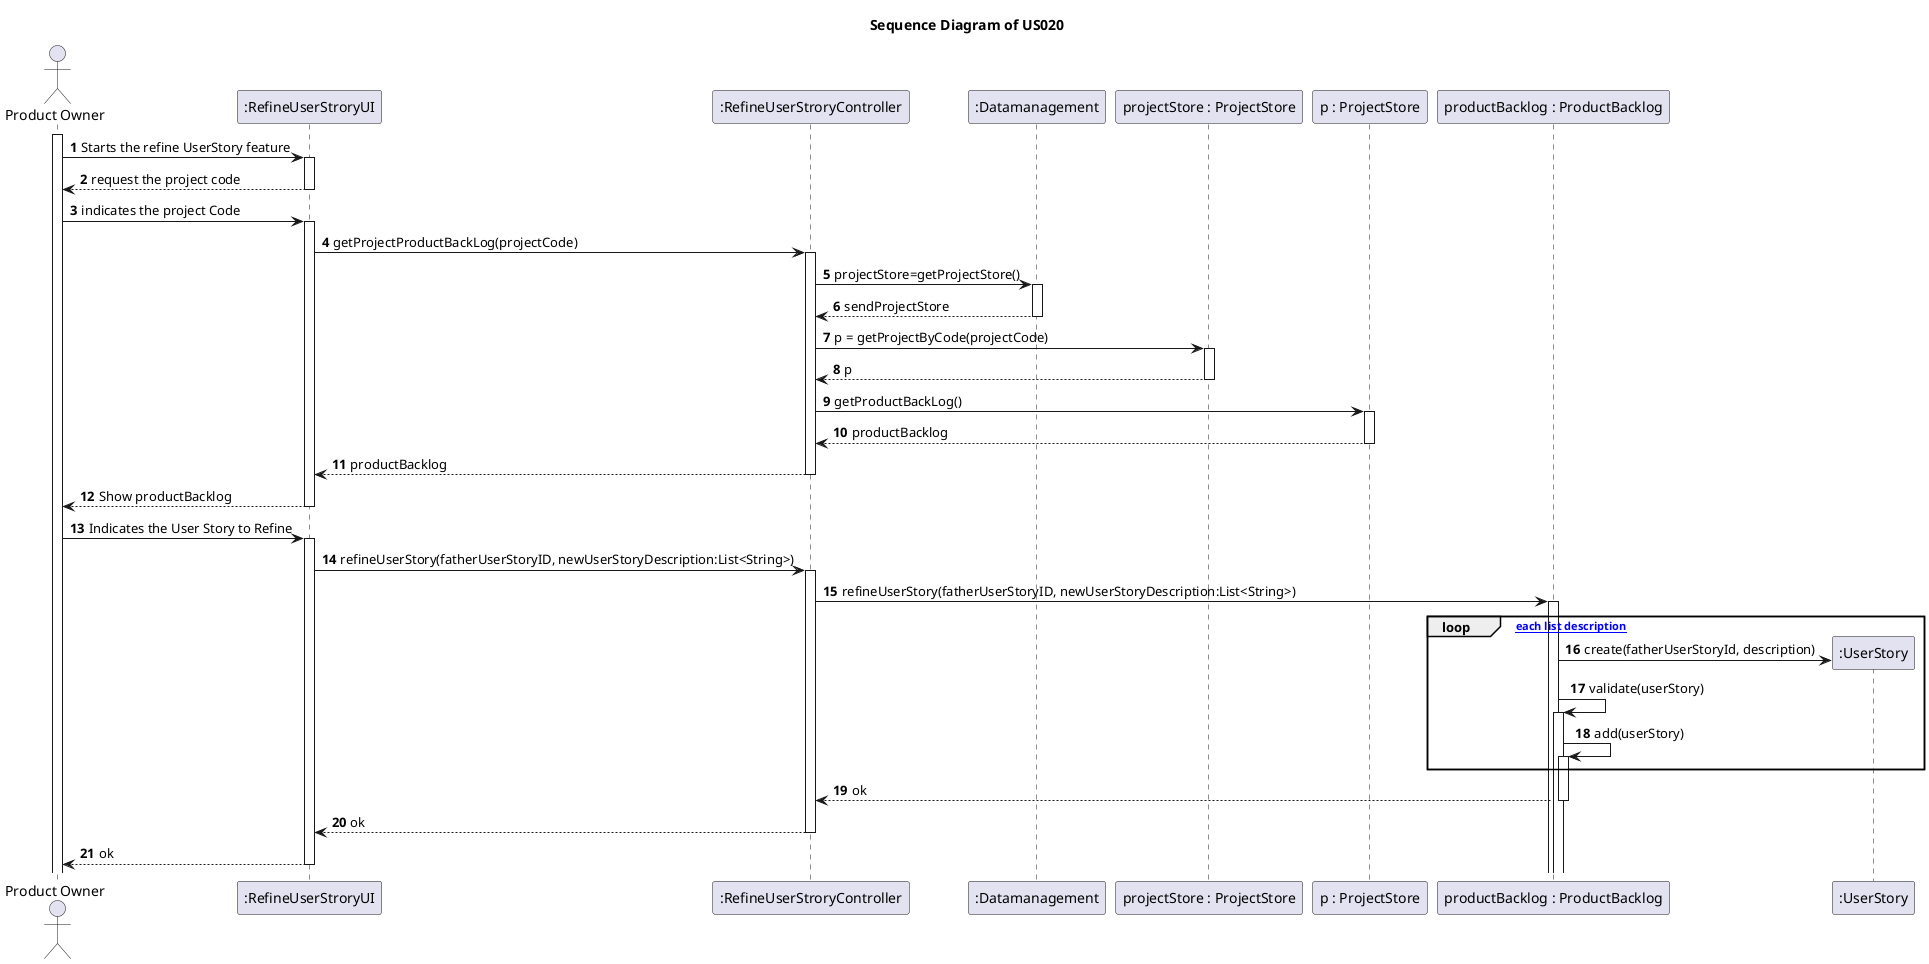 @startuml
'https://plantuml.com/sequence-diagram

title Sequence Diagram of US020

autoactivate on
autonumber

actor "Product Owner" as User
participant ":RefineUserStroryUI" as UI
participant ":RefineUserStroryController" as Controller
participant ":Datamanagement" as C1
participant "projectStore : ProjectStore" as C2
participant "p : ProjectStore" as C3
participant "productBacklog : ProductBacklog" as C4
participant ":UserStory" as C5



activate User

User -> UI: Starts the refine UserStory feature
User <-- UI: request the project code
User -> UI:  indicates the project Code
UI -> Controller: getProjectProductBackLog(projectCode)
Controller -> C1: projectStore=getProjectStore()
Controller <-- C1: sendProjectStore
Controller -> C2: p = getProjectByCode(projectCode)
Controller <-- C2: p
Controller -> C3: getProductBackLog()
Controller <-- C3: productBacklog
UI <-- Controller: productBacklog
User <-- UI: Show productBacklog

User -> UI: Indicates the User Story to Refine
UI -> Controller: refineUserStory(fatherUserStoryID, newUserStoryDescription:List<String>)
Controller -> C4: refineUserStory(fatherUserStoryID, newUserStoryDescription:List<String>)
loop [for each list description]

C4 -> C5**: create(fatherUserStoryId, description)
C4 -> C4: validate(userStory)
C4 -> C4: add(userStory)
end
Controller <-- C4: ok
UI <-- Controller: ok
User <-- UI: ok


@enduml
